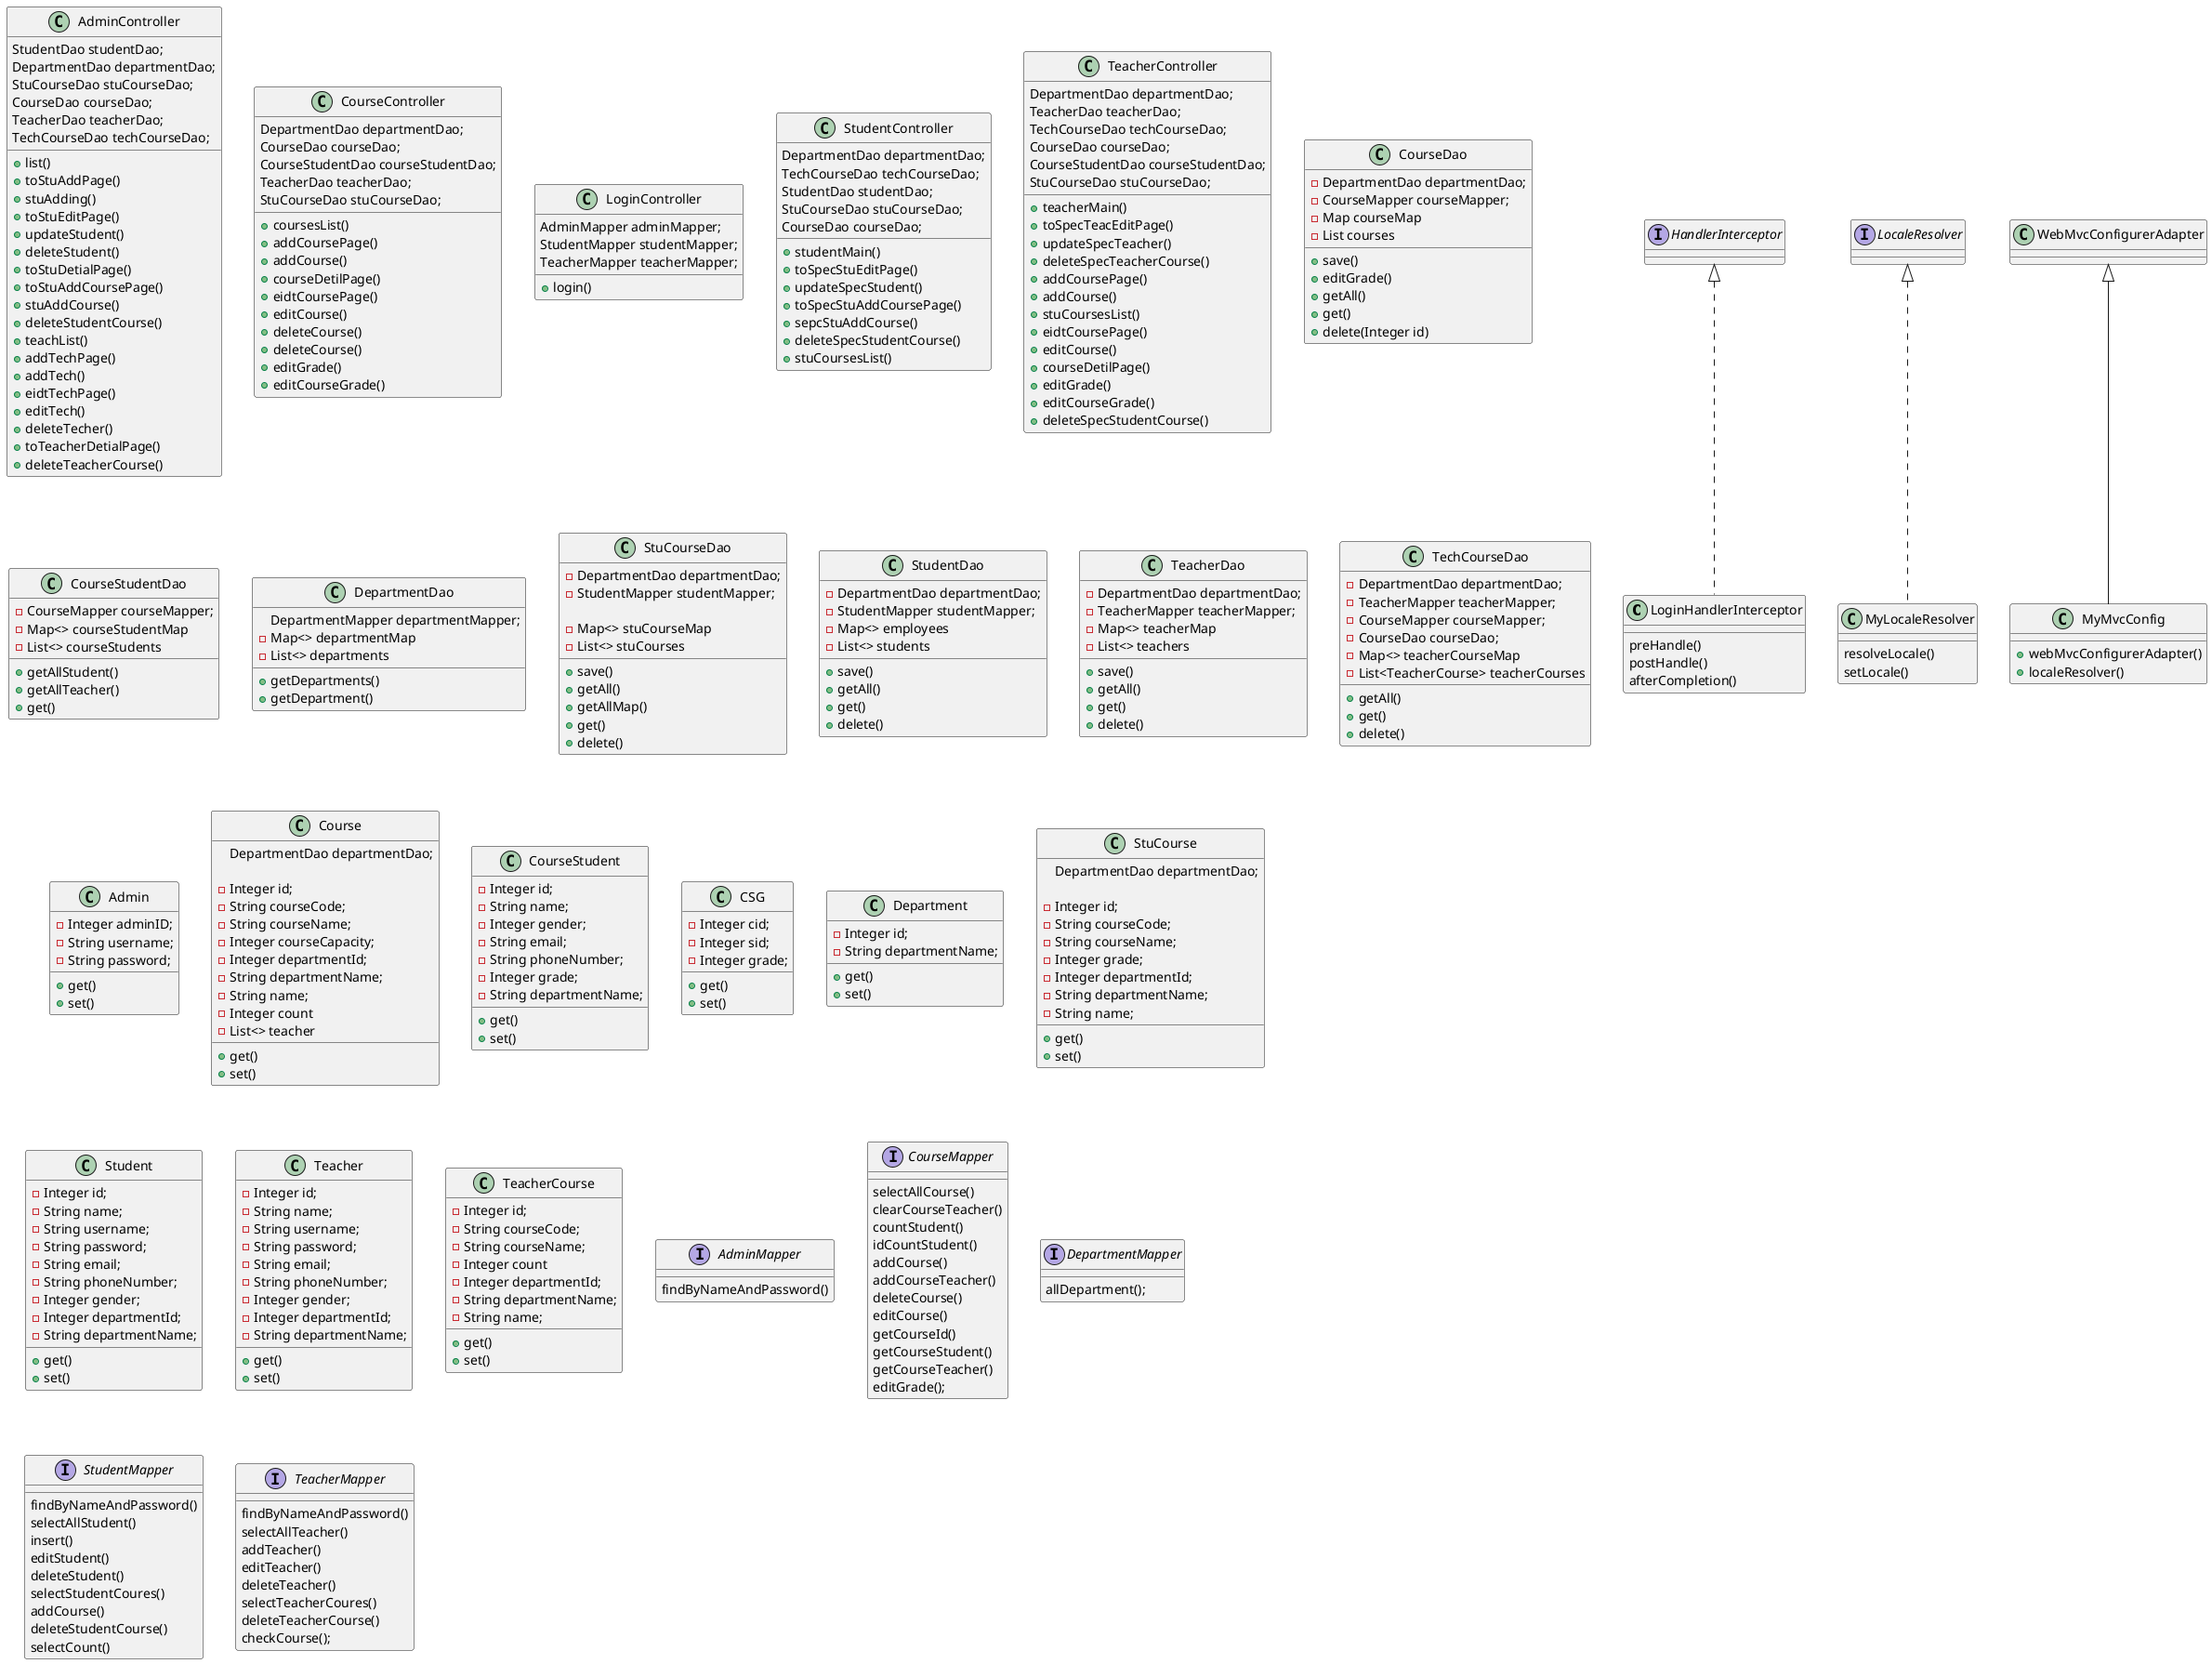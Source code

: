 @startuml

class LoginHandlerInterceptor implements HandlerInterceptor {
    preHandle()
    postHandle()
    afterCompletion()
}

class MyLocaleResolver implements LocaleResolver {
    resolveLocale()
    setLocale()
}

class MyMvcConfig extends WebMvcConfigurerAdapter {
    +webMvcConfigurerAdapter()
    +localeResolver()
}


class AdminController {

    StudentDao studentDao;
    DepartmentDao departmentDao;
    StuCourseDao stuCourseDao;
    CourseDao courseDao;
    TeacherDao teacherDao;
    TechCourseDao techCourseDao;

    +list()
    +toStuAddPage()
    +stuAdding()
    +toStuEditPage()
    +updateStudent()
    +deleteStudent()
    +toStuDetialPage()
    +toStuAddCoursePage()
    +stuAddCourse()
    +deleteStudentCourse()
    +teachList()
    +addTechPage()
    +addTech()
    +eidtTechPage()
    +editTech()
    +deleteTecher()
    +toTeacherDetialPage()
    +deleteTeacherCourse()
}

class CourseController {

    DepartmentDao departmentDao;
    CourseDao courseDao;
    CourseStudentDao courseStudentDao;
    TeacherDao teacherDao;
    StuCourseDao stuCourseDao;

    +coursesList()
    +addCoursePage()
    +addCourse()
    +courseDetilPage()
    +eidtCoursePage()
    +editCourse()
    +deleteCourse()
    +deleteCourse()
    +editGrade()
    +editCourseGrade()
}

class LoginController {

    AdminMapper adminMapper;
    StudentMapper studentMapper;
    TeacherMapper teacherMapper;

    +login()
}

class StudentController {

    DepartmentDao departmentDao;
    TechCourseDao techCourseDao;
    StudentDao studentDao;
    StuCourseDao stuCourseDao;
    CourseDao courseDao;

    +studentMain()
    +toSpecStuEditPage()
    +updateSpecStudent()
    +toSpecStuAddCoursePage()
    +sepcStuAddCourse()
    +deleteSpecStudentCourse()
    +stuCoursesList()
}

class TeacherController {

    DepartmentDao departmentDao;
    TeacherDao teacherDao;
    TechCourseDao techCourseDao;
    CourseDao courseDao;
    CourseStudentDao courseStudentDao;
    StuCourseDao stuCourseDao;

    +teacherMain()
    +toSpecTeacEditPage()
    +updateSpecTeacher()
    +deleteSpecTeacherCourse()
    +addCoursePage()
    +addCourse()
    +stuCoursesList()
    +eidtCoursePage()
    +editCourse()
    +courseDetilPage()
    +editGrade()
    +editCourseGrade()
    +deleteSpecStudentCourse()
}

class CourseDao {
    -DepartmentDao departmentDao;
    -CourseMapper courseMapper;
    -Map courseMap
    -List courses

    +save()
    +editGrade()
    +getAll()
    +get()
    +delete(Integer id)
}

class CourseStudentDao {

    -CourseMapper courseMapper;
    -Map<> courseStudentMap
    -List<> courseStudents

    +getAllStudent()
    +getAllTeacher()
    +get()

}


class DepartmentDao {

	DepartmentMapper departmentMapper;
	-Map<> departmentMap
	-List<> departments

	+getDepartments()
	+getDepartment()

}

class StuCourseDao {

    -DepartmentDao departmentDao;
    -StudentMapper studentMapper;

    -Map<> stuCourseMap
    -List<> stuCourses

    +save()
    +getAll()
    +getAllMap()
    +get()
    +delete()
}

class StudentDao {

	-DepartmentDao departmentDao;
	-StudentMapper studentMapper;
-Map<> employees
-List<> students

	+save()
	+getAll()
	+get()
	+delete()
}

class TeacherDao {

    -DepartmentDao departmentDao;
    -TeacherMapper teacherMapper;
    -Map<> teacherMap
    -List<> teachers
    +save()
    +getAll()
    +get()
    +delete()
}

class TechCourseDao {

    -DepartmentDao departmentDao;
    -TeacherMapper teacherMapper;
    -CourseMapper courseMapper;
    -CourseDao courseDao;
    -Map<> teacherCourseMap
    -List<TeacherCourse> teacherCourses

    +getAll()
    +get()
    +delete()
}

class Admin {

    -Integer adminID;
    -String username;
    -String password;

+get()
    +set()
}


class Course {

    DepartmentDao departmentDao;

    -Integer id;
    -String courseCode;
    -String courseName;
    -Integer courseCapacity;
    -Integer departmentId;
    -String departmentName;
    -String name;
    -Integer count
    -List<> teacher

    +get()
    +set()
}

class CourseStudent {

    -Integer id;
    -String name;
    -Integer gender;
    -String email;
    -String phoneNumber;
    -Integer grade;
    -String departmentName;
        +get()
        +set()
    }

class CSG {
    -Integer cid;
    -Integer sid;
    -Integer grade;
        +get()
        +set()
    }

    class Department {

   	-Integer id;
   	-String departmentName;
   	    +get()
        +set()
   	}
   	class StuCourse {


        DepartmentDao departmentDao;

        -Integer id;
        -String courseCode;
        -String courseName;
        -Integer grade;
        -Integer departmentId;
        -String departmentName;
        -String name;
            +get()
            +set()
        }
        class Student {

        	-Integer id;
            -String name;
            -String username;
            -String password;
            -String email;
            -String phoneNumber;
            -Integer gender;
            -Integer departmentId;
            -String departmentName;
                +get()
                +set()
            }
            class Teacher {

                -Integer id;
                -String name;
                -String username;
                -String password;
                -String email;
                -String phoneNumber;
                -Integer gender;
                -Integer departmentId;
                -String departmentName;
                    +get()
                    +set()
                }

                class TeacherCourse {


                    -Integer id;
                    -String courseCode;
                    -String courseName;
                    -Integer count
                    -Integer departmentId;
                    -String departmentName;
                    -String name;
                        +get()
                        +set()
                    }

    interface AdminMapper {

        findByNameAndPassword()
    }
     interface CourseMapper {


         selectAllCourse()
         clearCourseTeacher()
         countStudent()
         idCountStudent()
         addCourse()
         addCourseTeacher()
         deleteCourse()
         editCourse()
         getCourseId()
         getCourseStudent()
         getCourseTeacher()
         editGrade();
     }

      interface DepartmentMapper {

          allDepartment();
      }

      interface StudentMapper {

         findByNameAndPassword()
         selectAllStudent()
         insert()
         editStudent()
         deleteStudent()
         selectStudentCoures()
         addCourse()
         deleteStudentCourse()
         selectCount()
      }

      interface TeacherMapper {


          findByNameAndPassword()
          selectAllTeacher()
          addTeacher()
          editTeacher()
          deleteTeacher()
          selectTeacherCoures()
          deleteTeacherCourse()
          checkCourse();
      }


@enduml